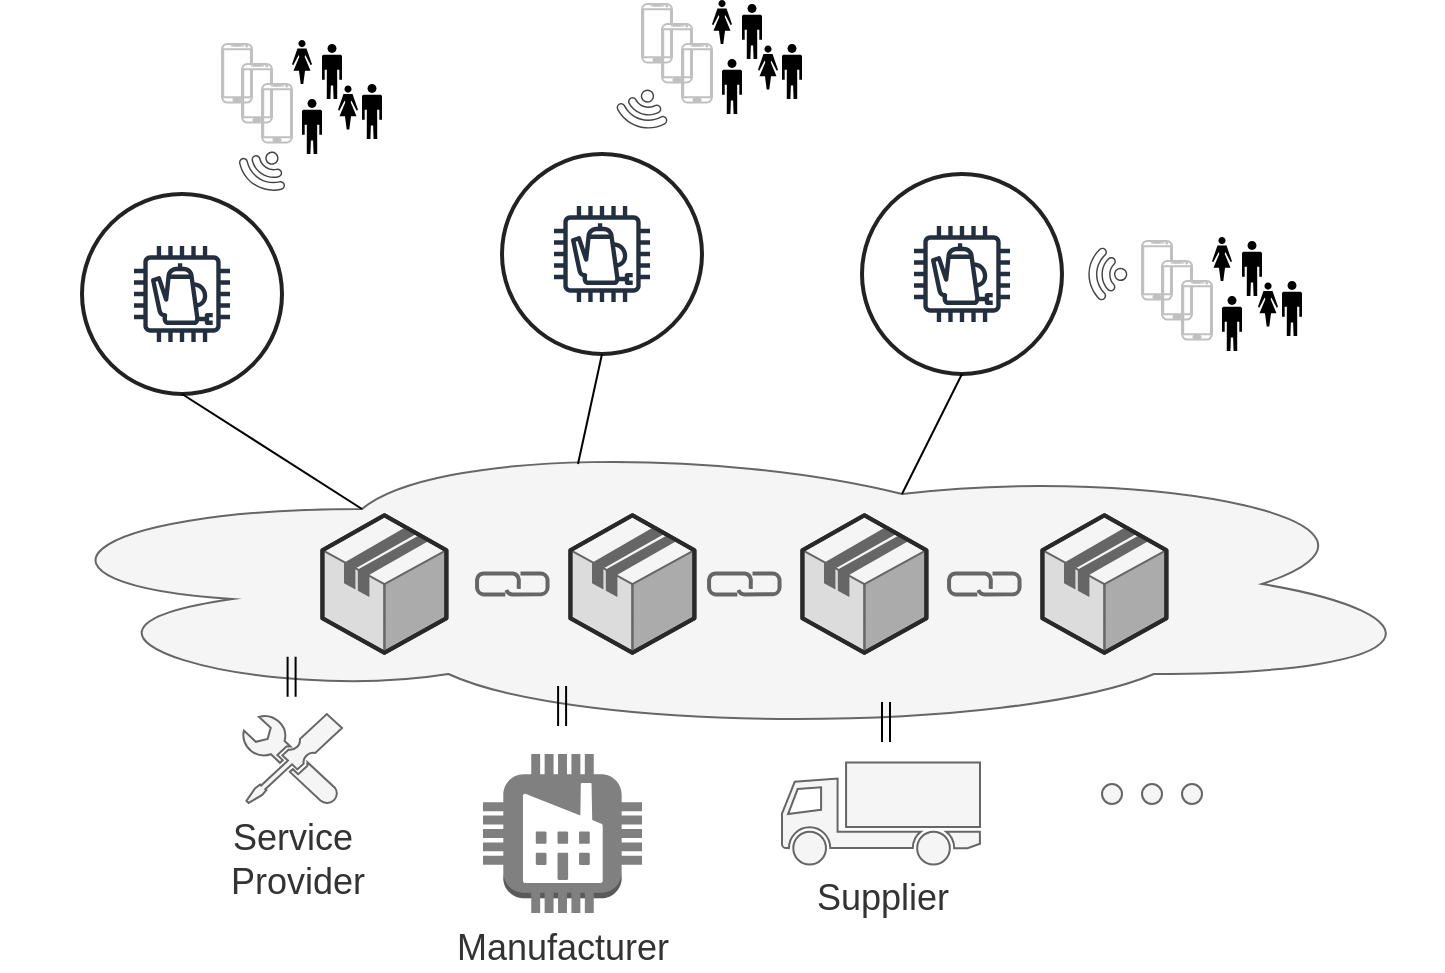 <mxfile version="13.0.3" type="device"><diagram id="9W-gzwlGSnohpC0E9YtS" name="Page-1"><mxGraphModel dx="1916" dy="810" grid="1" gridSize="10" guides="1" tooltips="1" connect="1" arrows="1" fold="1" page="1" pageScale="1" pageWidth="827" pageHeight="1169" math="0" shadow="0"><root><mxCell id="0"/><mxCell id="1" parent="0"/><mxCell id="RcH6aNdhHK8U9cQcqJWy-39" value="" style="ellipse;shape=cloud;whiteSpace=wrap;html=1;fillColor=#f5f5f5;strokeColor=#666666;fontColor=#333333;" parent="1" vertex="1"><mxGeometry x="-90" y="380" width="720" height="150" as="geometry"/></mxCell><mxCell id="RcH6aNdhHK8U9cQcqJWy-13" value="" style="pointerEvents=1;shadow=0;dashed=0;html=1;strokeColor=none;fillColor=#434445;aspect=fixed;labelPosition=center;verticalLabelPosition=bottom;verticalAlign=top;align=center;outlineConnect=0;shape=mxgraph.vvd.wi_fi;rotation=-134;" parent="1" vertex="1"><mxGeometry x="450" y="290" width="20" height="20" as="geometry"/></mxCell><mxCell id="RcH6aNdhHK8U9cQcqJWy-32" value="" style="group" parent="1" vertex="1" connectable="0"><mxGeometry x="19.997" y="420.6" width="472.213" height="68.8" as="geometry"/></mxCell><mxCell id="RcH6aNdhHK8U9cQcqJWy-25" value="" style="verticalLabelPosition=bottom;html=1;verticalAlign=top;strokeWidth=1;align=center;outlineConnect=0;dashed=0;outlineConnect=0;shape=mxgraph.aws3d.application;fillColor=#f5f5f5;strokeColor=#666666;aspect=fixed;fontColor=#333333;" parent="RcH6aNdhHK8U9cQcqJWy-32" vertex="1"><mxGeometry x="50.213" width="62" height="68.8" as="geometry"/></mxCell><mxCell id="RcH6aNdhHK8U9cQcqJWy-26" value="" style="html=1;verticalLabelPosition=bottom;align=center;labelBackgroundColor=#ffffff;verticalAlign=top;strokeWidth=2;strokeColor=#666666;shadow=0;dashed=0;shape=mxgraph.ios7.icons.link;fillColor=#f5f5f5;rotation=45;fontColor=#333333;" parent="RcH6aNdhHK8U9cQcqJWy-32" vertex="1"><mxGeometry x="130.213" y="19.4" width="30" height="30" as="geometry"/></mxCell><mxCell id="RcH6aNdhHK8U9cQcqJWy-27" value="" style="verticalLabelPosition=bottom;html=1;verticalAlign=top;strokeWidth=1;align=center;outlineConnect=0;dashed=0;outlineConnect=0;shape=mxgraph.aws3d.application;fillColor=#f5f5f5;strokeColor=#666666;aspect=fixed;fontColor=#333333;" parent="RcH6aNdhHK8U9cQcqJWy-32" vertex="1"><mxGeometry x="174.213" width="62" height="68.8" as="geometry"/></mxCell><mxCell id="RcH6aNdhHK8U9cQcqJWy-28" value="" style="html=1;verticalLabelPosition=bottom;align=center;labelBackgroundColor=#ffffff;verticalAlign=top;strokeWidth=2;strokeColor=#666666;shadow=0;dashed=0;shape=mxgraph.ios7.icons.link;fillColor=#f5f5f5;rotation=45;fontColor=#333333;" parent="RcH6aNdhHK8U9cQcqJWy-32" vertex="1"><mxGeometry x="246.213" y="19.4" width="30" height="30" as="geometry"/></mxCell><mxCell id="RcH6aNdhHK8U9cQcqJWy-29" value="" style="verticalLabelPosition=bottom;html=1;verticalAlign=top;strokeWidth=1;align=center;outlineConnect=0;dashed=0;outlineConnect=0;shape=mxgraph.aws3d.application;fillColor=#f5f5f5;strokeColor=#666666;aspect=fixed;fontColor=#333333;" parent="RcH6aNdhHK8U9cQcqJWy-32" vertex="1"><mxGeometry x="290.213" width="62" height="68.8" as="geometry"/></mxCell><mxCell id="RcH6aNdhHK8U9cQcqJWy-30" value="" style="html=1;verticalLabelPosition=bottom;align=center;labelBackgroundColor=#ffffff;verticalAlign=top;strokeWidth=2;strokeColor=#666666;shadow=0;dashed=0;shape=mxgraph.ios7.icons.link;fillColor=#f5f5f5;rotation=45;fontColor=#333333;" parent="RcH6aNdhHK8U9cQcqJWy-32" vertex="1"><mxGeometry x="366.213" y="19.4" width="30" height="30" as="geometry"/></mxCell><mxCell id="RcH6aNdhHK8U9cQcqJWy-31" value="" style="verticalLabelPosition=bottom;html=1;verticalAlign=top;strokeWidth=1;align=center;outlineConnect=0;dashed=0;outlineConnect=0;shape=mxgraph.aws3d.application;fillColor=#f5f5f5;strokeColor=#666666;aspect=fixed;fontColor=#333333;" parent="RcH6aNdhHK8U9cQcqJWy-32" vertex="1"><mxGeometry x="410.213" width="62" height="68.8" as="geometry"/></mxCell><mxCell id="RcH6aNdhHK8U9cQcqJWy-34" value="" style="group" parent="1" vertex="1" connectable="0"><mxGeometry x="340" y="250" width="100" height="100" as="geometry"/></mxCell><mxCell id="RcH6aNdhHK8U9cQcqJWy-12" value="" style="outlineConnect=0;fontColor=#232F3E;gradientColor=none;strokeColor=#232F3E;fillColor=#ffffff;dashed=0;verticalLabelPosition=bottom;verticalAlign=top;align=center;html=1;fontSize=12;fontStyle=0;aspect=fixed;shape=mxgraph.aws4.resourceIcon;resIcon=mxgraph.aws4.coffee_pot;" parent="RcH6aNdhHK8U9cQcqJWy-34" vertex="1"><mxGeometry x="20" y="20" width="60" height="60" as="geometry"/></mxCell><mxCell id="RcH6aNdhHK8U9cQcqJWy-33" value="" style="html=1;verticalLabelPosition=bottom;labelBackgroundColor=#ffffff;verticalAlign=top;shadow=0;dashed=0;strokeWidth=2;shape=mxgraph.ios7.misc.circle;strokeColor=#222222;fillColor=none;aspect=fixed;" parent="RcH6aNdhHK8U9cQcqJWy-34" vertex="1"><mxGeometry width="100" height="100" as="geometry"/></mxCell><mxCell id="RcH6aNdhHK8U9cQcqJWy-37" value="" style="group" parent="1" vertex="1" connectable="0"><mxGeometry x="480" y="281.5" width="80" height="57" as="geometry"/></mxCell><mxCell id="RcH6aNdhHK8U9cQcqJWy-14" value="" style="verticalLabelPosition=bottom;verticalAlign=top;html=1;shadow=0;dashed=0;strokeWidth=1;shape=mxgraph.android.phone2;strokeColor=#c0c0c0;aspect=fixed;" parent="RcH6aNdhHK8U9cQcqJWy-37" vertex="1"><mxGeometry y="2" width="15" height="29.25" as="geometry"/></mxCell><mxCell id="RcH6aNdhHK8U9cQcqJWy-15" value="" style="verticalLabelPosition=bottom;verticalAlign=top;html=1;shadow=0;dashed=0;strokeWidth=1;shape=mxgraph.android.phone2;strokeColor=#c0c0c0;aspect=fixed;" parent="RcH6aNdhHK8U9cQcqJWy-37" vertex="1"><mxGeometry x="10" y="12" width="15" height="29.25" as="geometry"/></mxCell><mxCell id="RcH6aNdhHK8U9cQcqJWy-16" value="" style="verticalLabelPosition=bottom;verticalAlign=top;html=1;shadow=0;dashed=0;strokeWidth=1;shape=mxgraph.android.phone2;strokeColor=#c0c0c0;aspect=fixed;" parent="RcH6aNdhHK8U9cQcqJWy-37" vertex="1"><mxGeometry x="20" y="22" width="15" height="29.25" as="geometry"/></mxCell><mxCell id="RcH6aNdhHK8U9cQcqJWy-17" value="" style="shape=mxgraph.signs.people.man_2;html=1;fillColor=#000000;strokeColor=none;verticalLabelPosition=bottom;verticalAlign=top;align=center;aspect=fixed;" parent="RcH6aNdhHK8U9cQcqJWy-37" vertex="1"><mxGeometry x="40" y="29.5" width="10" height="27.5" as="geometry"/></mxCell><mxCell id="RcH6aNdhHK8U9cQcqJWy-18" value="" style="shape=mxgraph.signs.people.man_2;html=1;fillColor=#000000;strokeColor=none;verticalLabelPosition=bottom;verticalAlign=top;align=center;aspect=fixed;" parent="RcH6aNdhHK8U9cQcqJWy-37" vertex="1"><mxGeometry x="70" y="22" width="10" height="27.5" as="geometry"/></mxCell><mxCell id="RcH6aNdhHK8U9cQcqJWy-19" value="" style="shape=mxgraph.signs.people.man_2;html=1;fillColor=#000000;strokeColor=none;verticalLabelPosition=bottom;verticalAlign=top;align=center;aspect=fixed;" parent="RcH6aNdhHK8U9cQcqJWy-37" vertex="1"><mxGeometry x="50" y="2" width="10" height="27.5" as="geometry"/></mxCell><mxCell id="RcH6aNdhHK8U9cQcqJWy-35" value="" style="shape=mxgraph.signs.people.woman_2;html=1;fillColor=#000000;strokeColor=none;verticalLabelPosition=bottom;verticalAlign=top;align=center;aspect=fixed;" parent="RcH6aNdhHK8U9cQcqJWy-37" vertex="1"><mxGeometry x="35" width="10" height="22" as="geometry"/></mxCell><mxCell id="RcH6aNdhHK8U9cQcqJWy-36" value="" style="shape=mxgraph.signs.people.woman_2;html=1;fillColor=#000000;strokeColor=none;verticalLabelPosition=bottom;verticalAlign=top;align=center;aspect=fixed;" parent="RcH6aNdhHK8U9cQcqJWy-37" vertex="1"><mxGeometry x="58" y="22.75" width="10" height="22" as="geometry"/></mxCell><mxCell id="RcH6aNdhHK8U9cQcqJWy-38" value="" style="endArrow=none;html=1;entryX=0.5;entryY=1;entryDx=0;entryDy=0;entryPerimeter=0;exitX=0.625;exitY=0.2;exitDx=0;exitDy=0;exitPerimeter=0;" parent="1" source="RcH6aNdhHK8U9cQcqJWy-39" target="RcH6aNdhHK8U9cQcqJWy-33" edge="1"><mxGeometry width="50" height="50" relative="1" as="geometry"><mxPoint x="470" y="400" as="sourcePoint"/><mxPoint x="410" y="330" as="targetPoint"/></mxGeometry></mxCell><mxCell id="RcH6aNdhHK8U9cQcqJWy-40" value="" style="group" parent="1" vertex="1" connectable="0"><mxGeometry x="160" y="240" width="100" height="100" as="geometry"/></mxCell><mxCell id="RcH6aNdhHK8U9cQcqJWy-41" value="" style="outlineConnect=0;fontColor=#232F3E;gradientColor=none;strokeColor=#232F3E;fillColor=#ffffff;dashed=0;verticalLabelPosition=bottom;verticalAlign=top;align=center;html=1;fontSize=12;fontStyle=0;aspect=fixed;shape=mxgraph.aws4.resourceIcon;resIcon=mxgraph.aws4.coffee_pot;" parent="RcH6aNdhHK8U9cQcqJWy-40" vertex="1"><mxGeometry x="20" y="20" width="60" height="60" as="geometry"/></mxCell><mxCell id="RcH6aNdhHK8U9cQcqJWy-42" value="" style="html=1;verticalLabelPosition=bottom;labelBackgroundColor=#ffffff;verticalAlign=top;shadow=0;dashed=0;strokeWidth=2;shape=mxgraph.ios7.misc.circle;strokeColor=#222222;fillColor=none;aspect=fixed;" parent="RcH6aNdhHK8U9cQcqJWy-40" vertex="1"><mxGeometry width="100" height="100" as="geometry"/></mxCell><mxCell id="RcH6aNdhHK8U9cQcqJWy-44" value="" style="endArrow=none;html=1;entryX=0.5;entryY=1;entryDx=0;entryDy=0;entryPerimeter=0;exitX=0.4;exitY=0.1;exitDx=0;exitDy=0;exitPerimeter=0;" parent="1" source="RcH6aNdhHK8U9cQcqJWy-39" target="RcH6aNdhHK8U9cQcqJWy-42" edge="1"><mxGeometry width="50" height="50" relative="1" as="geometry"><mxPoint x="370" y="420" as="sourcePoint"/><mxPoint x="400" y="360" as="targetPoint"/></mxGeometry></mxCell><mxCell id="RcH6aNdhHK8U9cQcqJWy-45" value="" style="group" parent="1" vertex="1" connectable="0"><mxGeometry x="-50" y="260" width="100" height="100" as="geometry"/></mxCell><mxCell id="RcH6aNdhHK8U9cQcqJWy-46" value="" style="outlineConnect=0;fontColor=#232F3E;gradientColor=none;strokeColor=#232F3E;fillColor=#ffffff;dashed=0;verticalLabelPosition=bottom;verticalAlign=top;align=center;html=1;fontSize=12;fontStyle=0;aspect=fixed;shape=mxgraph.aws4.resourceIcon;resIcon=mxgraph.aws4.coffee_pot;" parent="RcH6aNdhHK8U9cQcqJWy-45" vertex="1"><mxGeometry x="20" y="20" width="60" height="60" as="geometry"/></mxCell><mxCell id="RcH6aNdhHK8U9cQcqJWy-47" value="" style="html=1;verticalLabelPosition=bottom;labelBackgroundColor=#ffffff;verticalAlign=top;shadow=0;dashed=0;strokeWidth=2;shape=mxgraph.ios7.misc.circle;strokeColor=#222222;fillColor=none;aspect=fixed;" parent="RcH6aNdhHK8U9cQcqJWy-45" vertex="1"><mxGeometry width="100" height="100" as="geometry"/></mxCell><mxCell id="RcH6aNdhHK8U9cQcqJWy-48" value="" style="endArrow=none;html=1;entryX=0.5;entryY=1;entryDx=0;entryDy=0;entryPerimeter=0;exitX=0.25;exitY=0.25;exitDx=0;exitDy=0;exitPerimeter=0;" parent="1" source="RcH6aNdhHK8U9cQcqJWy-39" target="RcH6aNdhHK8U9cQcqJWy-47" edge="1"><mxGeometry width="50" height="50" relative="1" as="geometry"><mxPoint x="208" y="405" as="sourcePoint"/><mxPoint x="220" y="350" as="targetPoint"/></mxGeometry></mxCell><mxCell id="RcH6aNdhHK8U9cQcqJWy-49" value="" style="group" parent="1" vertex="1" connectable="0"><mxGeometry x="20" y="183" width="80" height="57" as="geometry"/></mxCell><mxCell id="RcH6aNdhHK8U9cQcqJWy-50" value="" style="verticalLabelPosition=bottom;verticalAlign=top;html=1;shadow=0;dashed=0;strokeWidth=1;shape=mxgraph.android.phone2;strokeColor=#c0c0c0;aspect=fixed;" parent="RcH6aNdhHK8U9cQcqJWy-49" vertex="1"><mxGeometry y="2" width="15" height="29.25" as="geometry"/></mxCell><mxCell id="RcH6aNdhHK8U9cQcqJWy-51" value="" style="verticalLabelPosition=bottom;verticalAlign=top;html=1;shadow=0;dashed=0;strokeWidth=1;shape=mxgraph.android.phone2;strokeColor=#c0c0c0;aspect=fixed;" parent="RcH6aNdhHK8U9cQcqJWy-49" vertex="1"><mxGeometry x="10" y="12" width="15" height="29.25" as="geometry"/></mxCell><mxCell id="RcH6aNdhHK8U9cQcqJWy-52" value="" style="verticalLabelPosition=bottom;verticalAlign=top;html=1;shadow=0;dashed=0;strokeWidth=1;shape=mxgraph.android.phone2;strokeColor=#c0c0c0;aspect=fixed;" parent="RcH6aNdhHK8U9cQcqJWy-49" vertex="1"><mxGeometry x="20" y="22" width="15" height="29.25" as="geometry"/></mxCell><mxCell id="RcH6aNdhHK8U9cQcqJWy-53" value="" style="shape=mxgraph.signs.people.man_2;html=1;fillColor=#000000;strokeColor=none;verticalLabelPosition=bottom;verticalAlign=top;align=center;aspect=fixed;" parent="RcH6aNdhHK8U9cQcqJWy-49" vertex="1"><mxGeometry x="40" y="29.5" width="10" height="27.5" as="geometry"/></mxCell><mxCell id="RcH6aNdhHK8U9cQcqJWy-54" value="" style="shape=mxgraph.signs.people.man_2;html=1;fillColor=#000000;strokeColor=none;verticalLabelPosition=bottom;verticalAlign=top;align=center;aspect=fixed;" parent="RcH6aNdhHK8U9cQcqJWy-49" vertex="1"><mxGeometry x="70" y="22" width="10" height="27.5" as="geometry"/></mxCell><mxCell id="RcH6aNdhHK8U9cQcqJWy-55" value="" style="shape=mxgraph.signs.people.man_2;html=1;fillColor=#000000;strokeColor=none;verticalLabelPosition=bottom;verticalAlign=top;align=center;aspect=fixed;" parent="RcH6aNdhHK8U9cQcqJWy-49" vertex="1"><mxGeometry x="50" y="2" width="10" height="27.5" as="geometry"/></mxCell><mxCell id="RcH6aNdhHK8U9cQcqJWy-56" value="" style="shape=mxgraph.signs.people.woman_2;html=1;fillColor=#000000;strokeColor=none;verticalLabelPosition=bottom;verticalAlign=top;align=center;aspect=fixed;" parent="RcH6aNdhHK8U9cQcqJWy-49" vertex="1"><mxGeometry x="35" width="10" height="22" as="geometry"/></mxCell><mxCell id="RcH6aNdhHK8U9cQcqJWy-57" value="" style="shape=mxgraph.signs.people.woman_2;html=1;fillColor=#000000;strokeColor=none;verticalLabelPosition=bottom;verticalAlign=top;align=center;aspect=fixed;" parent="RcH6aNdhHK8U9cQcqJWy-49" vertex="1"><mxGeometry x="58" y="22.75" width="10" height="22" as="geometry"/></mxCell><mxCell id="RcH6aNdhHK8U9cQcqJWy-58" value="" style="pointerEvents=1;shadow=0;dashed=0;html=1;strokeColor=none;fillColor=#434445;aspect=fixed;labelPosition=center;verticalLabelPosition=bottom;verticalAlign=top;align=center;outlineConnect=0;shape=mxgraph.vvd.wi_fi;rotation=-208;" parent="1" vertex="1"><mxGeometry x="220" y="210" width="20" height="20" as="geometry"/></mxCell><mxCell id="RcH6aNdhHK8U9cQcqJWy-59" value="" style="pointerEvents=1;shadow=0;dashed=0;html=1;strokeColor=none;fillColor=#434445;aspect=fixed;labelPosition=center;verticalLabelPosition=bottom;verticalAlign=top;align=center;outlineConnect=0;shape=mxgraph.vvd.wi_fi;rotation=-193;" parent="1" vertex="1"><mxGeometry x="30" y="240" width="20" height="20" as="geometry"/></mxCell><mxCell id="RcH6aNdhHK8U9cQcqJWy-60" value="" style="group" parent="1" vertex="1" connectable="0"><mxGeometry x="230" y="163" width="80" height="57" as="geometry"/></mxCell><mxCell id="RcH6aNdhHK8U9cQcqJWy-61" value="" style="verticalLabelPosition=bottom;verticalAlign=top;html=1;shadow=0;dashed=0;strokeWidth=1;shape=mxgraph.android.phone2;strokeColor=#c0c0c0;aspect=fixed;" parent="RcH6aNdhHK8U9cQcqJWy-60" vertex="1"><mxGeometry y="2" width="15" height="29.25" as="geometry"/></mxCell><mxCell id="RcH6aNdhHK8U9cQcqJWy-62" value="" style="verticalLabelPosition=bottom;verticalAlign=top;html=1;shadow=0;dashed=0;strokeWidth=1;shape=mxgraph.android.phone2;strokeColor=#c0c0c0;aspect=fixed;" parent="RcH6aNdhHK8U9cQcqJWy-60" vertex="1"><mxGeometry x="10" y="12" width="15" height="29.25" as="geometry"/></mxCell><mxCell id="RcH6aNdhHK8U9cQcqJWy-63" value="" style="verticalLabelPosition=bottom;verticalAlign=top;html=1;shadow=0;dashed=0;strokeWidth=1;shape=mxgraph.android.phone2;strokeColor=#c0c0c0;aspect=fixed;" parent="RcH6aNdhHK8U9cQcqJWy-60" vertex="1"><mxGeometry x="20" y="22" width="15" height="29.25" as="geometry"/></mxCell><mxCell id="RcH6aNdhHK8U9cQcqJWy-64" value="" style="shape=mxgraph.signs.people.man_2;html=1;fillColor=#000000;strokeColor=none;verticalLabelPosition=bottom;verticalAlign=top;align=center;aspect=fixed;" parent="RcH6aNdhHK8U9cQcqJWy-60" vertex="1"><mxGeometry x="40" y="29.5" width="10" height="27.5" as="geometry"/></mxCell><mxCell id="RcH6aNdhHK8U9cQcqJWy-65" value="" style="shape=mxgraph.signs.people.man_2;html=1;fillColor=#000000;strokeColor=none;verticalLabelPosition=bottom;verticalAlign=top;align=center;aspect=fixed;" parent="RcH6aNdhHK8U9cQcqJWy-60" vertex="1"><mxGeometry x="70" y="22" width="10" height="27.5" as="geometry"/></mxCell><mxCell id="RcH6aNdhHK8U9cQcqJWy-66" value="" style="shape=mxgraph.signs.people.man_2;html=1;fillColor=#000000;strokeColor=none;verticalLabelPosition=bottom;verticalAlign=top;align=center;aspect=fixed;" parent="RcH6aNdhHK8U9cQcqJWy-60" vertex="1"><mxGeometry x="50" y="2" width="10" height="27.5" as="geometry"/></mxCell><mxCell id="RcH6aNdhHK8U9cQcqJWy-67" value="" style="shape=mxgraph.signs.people.woman_2;html=1;fillColor=#000000;strokeColor=none;verticalLabelPosition=bottom;verticalAlign=top;align=center;aspect=fixed;" parent="RcH6aNdhHK8U9cQcqJWy-60" vertex="1"><mxGeometry x="35" width="10" height="22" as="geometry"/></mxCell><mxCell id="RcH6aNdhHK8U9cQcqJWy-68" value="" style="shape=mxgraph.signs.people.woman_2;html=1;fillColor=#000000;strokeColor=none;verticalLabelPosition=bottom;verticalAlign=top;align=center;aspect=fixed;" parent="RcH6aNdhHK8U9cQcqJWy-60" vertex="1"><mxGeometry x="58" y="22.75" width="10" height="22" as="geometry"/></mxCell><mxCell id="RcH6aNdhHK8U9cQcqJWy-69" value="Service&lt;br style=&quot;font-size: 18px;&quot;&gt;&amp;nbsp;Provider" style="aspect=fixed;pointerEvents=1;shadow=0;dashed=0;html=1;strokeColor=#666666;labelPosition=center;verticalLabelPosition=bottom;verticalAlign=top;align=center;fillColor=#f5f5f5;shape=mxgraph.mscae.enterprise.tool;fontColor=#333333;fontSize=18;" parent="1" vertex="1"><mxGeometry x="30" y="520" width="50" height="45" as="geometry"/></mxCell><mxCell id="RcH6aNdhHK8U9cQcqJWy-71" value="Manufacturer" style="outlineConnect=0;dashed=0;verticalLabelPosition=bottom;verticalAlign=top;align=center;html=1;shape=mxgraph.aws3.factory;fillColor=#808080;strokeColor=#666666;fontColor=#333333;fontSize=18;" parent="1" vertex="1"><mxGeometry x="150.5" y="540" width="79.5" height="79.5" as="geometry"/></mxCell><mxCell id="RcH6aNdhHK8U9cQcqJWy-72" value="Supplier" style="shape=mxgraph.signs.transportation.truck_1;html=1;fillColor=#f5f5f5;strokeColor=#666666;verticalLabelPosition=bottom;verticalAlign=top;align=center;fontColor=#333333;fontSize=18;" parent="1" vertex="1"><mxGeometry x="300" y="544.25" width="99" height="51" as="geometry"/></mxCell><mxCell id="RcH6aNdhHK8U9cQcqJWy-73" value="" style="shape=ellipse;fillColor=#f5f5f5;strokeColor=#666666;html=1;fontColor=#333333;" parent="1" vertex="1"><mxGeometry x="480" y="555" width="10" height="10" as="geometry"/></mxCell><mxCell id="RcH6aNdhHK8U9cQcqJWy-74" value="" style="shape=ellipse;fillColor=#f5f5f5;strokeColor=#666666;html=1;fontColor=#333333;" parent="1" vertex="1"><mxGeometry x="500" y="555" width="10" height="10" as="geometry"/></mxCell><mxCell id="RcH6aNdhHK8U9cQcqJWy-75" value="" style="shape=ellipse;fillColor=#f5f5f5;strokeColor=#666666;html=1;fontColor=#333333;" parent="1" vertex="1"><mxGeometry x="460" y="555" width="10" height="10" as="geometry"/></mxCell><mxCell id="RcH6aNdhHK8U9cQcqJWy-76" value="" style="shape=link;html=1;" parent="1" edge="1"><mxGeometry width="50" height="50" relative="1" as="geometry"><mxPoint x="54.8" y="511.4" as="sourcePoint"/><mxPoint x="54.8" y="491.4" as="targetPoint"/></mxGeometry></mxCell><mxCell id="RcH6aNdhHK8U9cQcqJWy-77" value="" style="shape=link;html=1;" parent="1" edge="1"><mxGeometry width="50" height="50" relative="1" as="geometry"><mxPoint x="190.05" y="526" as="sourcePoint"/><mxPoint x="190.05" y="506" as="targetPoint"/></mxGeometry></mxCell><mxCell id="RcH6aNdhHK8U9cQcqJWy-78" value="" style="shape=link;html=1;" parent="1" edge="1"><mxGeometry width="50" height="50" relative="1" as="geometry"><mxPoint x="352.0" y="534" as="sourcePoint"/><mxPoint x="352.0" y="514" as="targetPoint"/></mxGeometry></mxCell></root></mxGraphModel></diagram></mxfile>